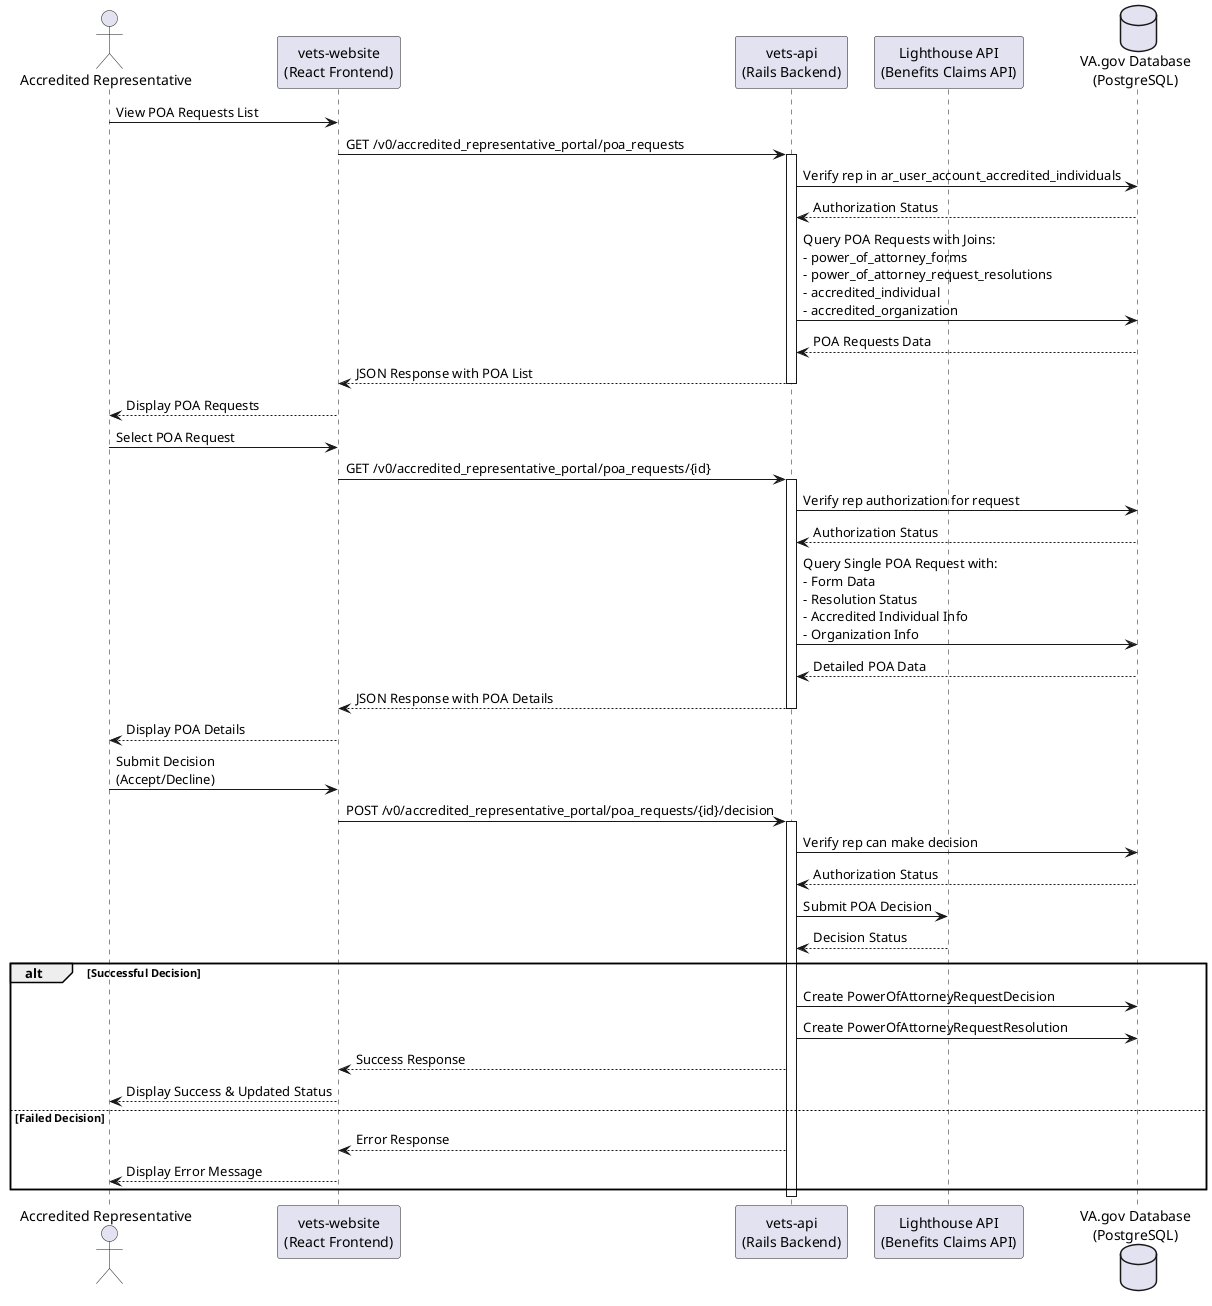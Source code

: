 @startuml

actor "Accredited Representative"
participant "vets-website\n(React Frontend)" as Frontend
participant "vets-api\n(Rails Backend)" as Backend
participant "Lighthouse API\n(Benefits Claims API)" as LighthouseAPI
database "VA.gov Database\n(PostgreSQL)" as VAGovDB

' --- List POA Requests Flow ---
"Accredited Representative" -> Frontend: View POA Requests List
Frontend -> Backend: GET /v0/accredited_representative_portal/poa_requests
activate Backend

Backend -> VAGovDB: Verify rep in ar_user_account_accredited_individuals
VAGovDB --> Backend: Authorization Status

Backend -> VAGovDB: Query POA Requests with Joins:\n- power_of_attorney_forms\n- power_of_attorney_request_resolutions\n- accredited_individual\n- accredited_organization
VAGovDB --> Backend: POA Requests Data

Backend --> Frontend: JSON Response with POA List
deactivate Backend
Frontend --> "Accredited Representative": Display POA Requests

' --- View POA Request Details Flow ---
"Accredited Representative" -> Frontend: Select POA Request
Frontend -> Backend: GET /v0/accredited_representative_portal/poa_requests/{id}
activate Backend

Backend -> VAGovDB: Verify rep authorization for request
VAGovDB --> Backend: Authorization Status

Backend -> VAGovDB: Query Single POA Request with:\n- Form Data\n- Resolution Status\n- Accredited Individual Info\n- Organization Info
VAGovDB --> Backend: Detailed POA Data

Backend --> Frontend: JSON Response with POA Details
deactivate Backend
Frontend --> "Accredited Representative": Display POA Details

' --- Make Decision Flow ---
"Accredited Representative" -> Frontend: Submit Decision\n(Accept/Decline)
Frontend -> Backend: POST /v0/accredited_representative_portal/poa_requests/{id}/decision
activate Backend

Backend -> VAGovDB: Verify rep can make decision
VAGovDB --> Backend: Authorization Status

Backend -> LighthouseAPI: Submit POA Decision
LighthouseAPI --> Backend: Decision Status

alt Successful Decision
    Backend -> VAGovDB: Create PowerOfAttorneyRequestDecision
    Backend -> VAGovDB: Create PowerOfAttorneyRequestResolution
    Backend --> Frontend: Success Response
    Frontend --> "Accredited Representative": Display Success & Updated Status
else Failed Decision
    Backend --> Frontend: Error Response
    Frontend --> "Accredited Representative": Display Error Message
end
deactivate Backend

@enduml
